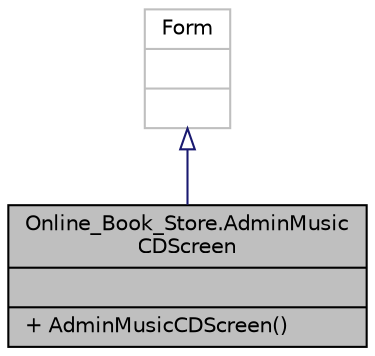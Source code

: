 digraph "Online_Book_Store.AdminMusicCDScreen"
{
 // LATEX_PDF_SIZE
  edge [fontname="Helvetica",fontsize="10",labelfontname="Helvetica",labelfontsize="10"];
  node [fontname="Helvetica",fontsize="10",shape=record];
  Node1 [label="{Online_Book_Store.AdminMusic\lCDScreen\n||+ AdminMusicCDScreen()\l}",height=0.2,width=0.4,color="black", fillcolor="grey75", style="filled", fontcolor="black",tooltip="This file includes to admin MusicCd information."];
  Node2 -> Node1 [dir="back",color="midnightblue",fontsize="10",style="solid",arrowtail="onormal",fontname="Helvetica"];
  Node2 [label="{Form\n||}",height=0.2,width=0.4,color="grey75", fillcolor="white", style="filled",tooltip=" "];
}
